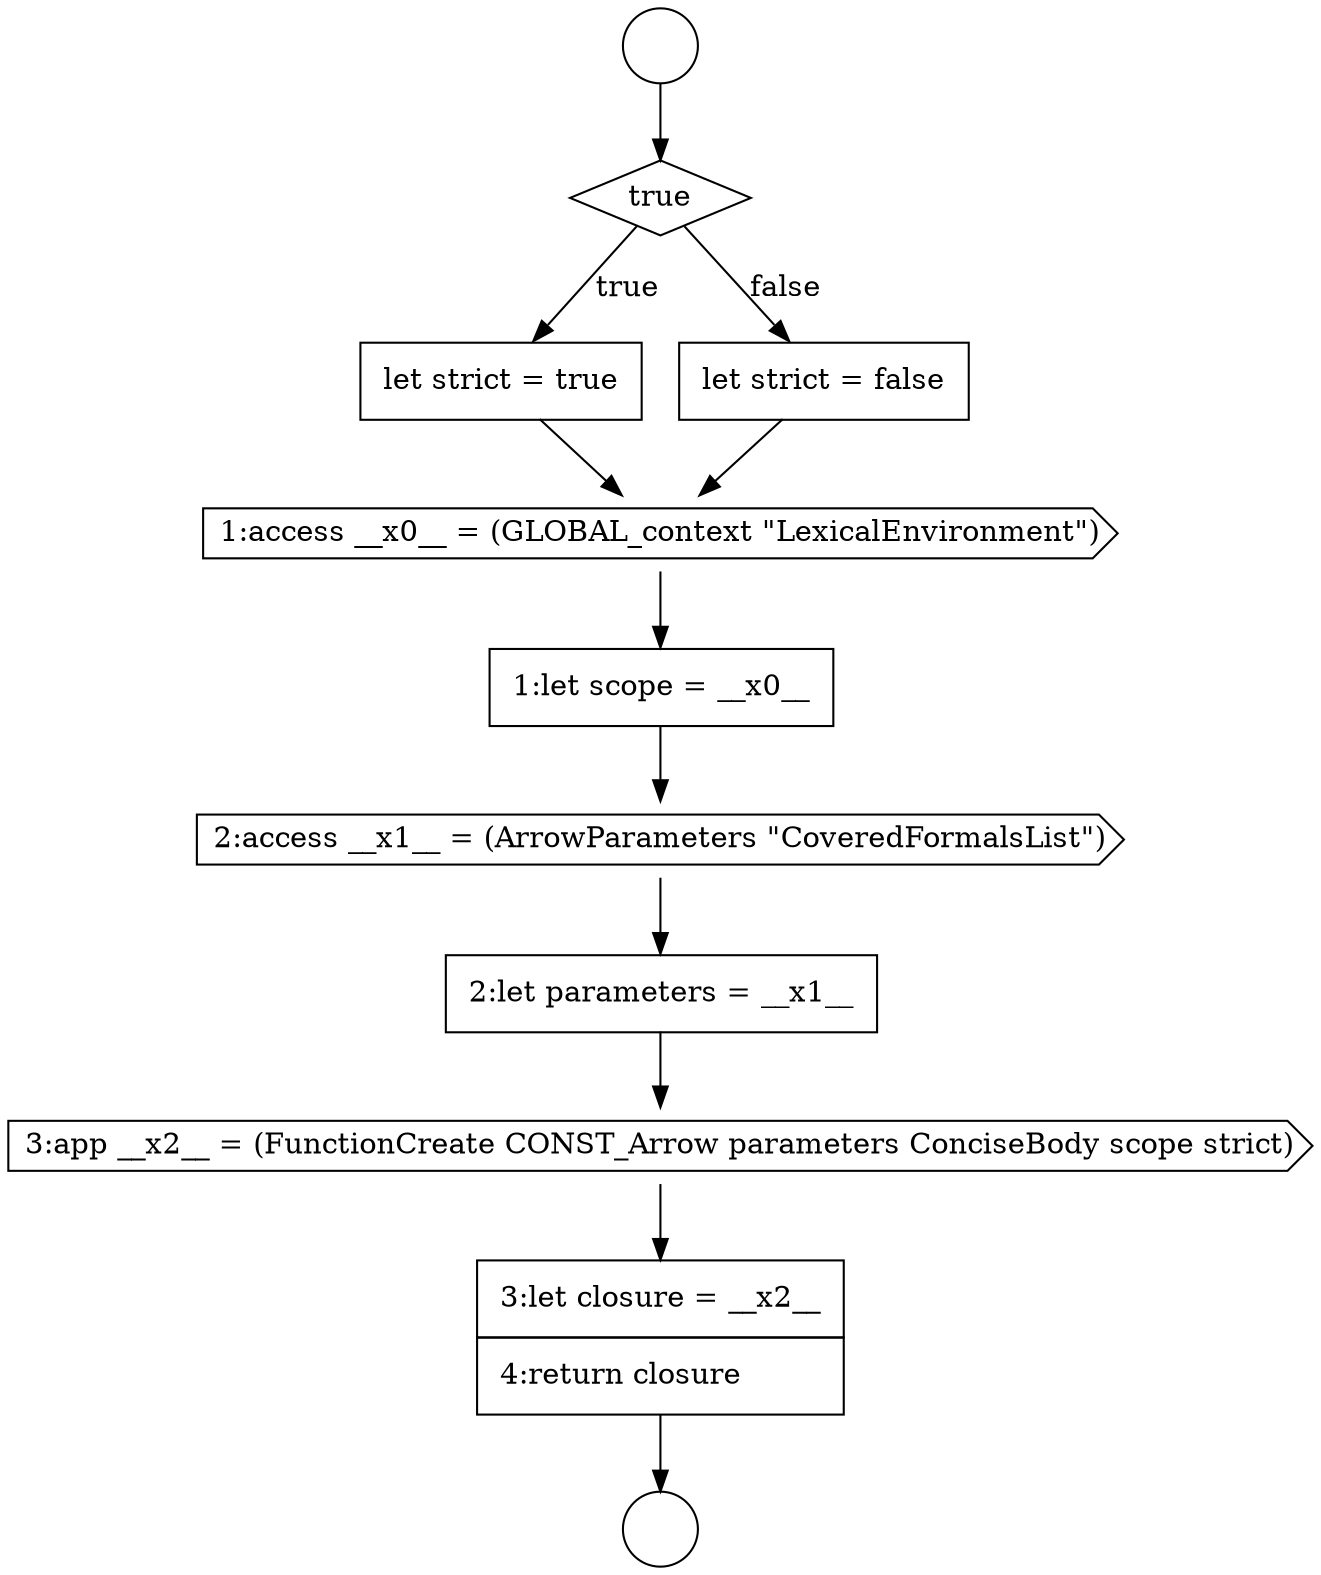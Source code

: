digraph {
  node8044 [shape=none, margin=0, label=<<font color="black">
    <table border="0" cellborder="1" cellspacing="0" cellpadding="10">
      <tr><td align="left">3:let closure = __x2__</td></tr>
      <tr><td align="left">4:return closure</td></tr>
    </table>
  </font>> color="black" fillcolor="white" style=filled]
  node8037 [shape=none, margin=0, label=<<font color="black">
    <table border="0" cellborder="1" cellspacing="0" cellpadding="10">
      <tr><td align="left">let strict = true</td></tr>
    </table>
  </font>> color="black" fillcolor="white" style=filled]
  node8041 [shape=cds, label=<<font color="black">2:access __x1__ = (ArrowParameters &quot;CoveredFormalsList&quot;)</font>> color="black" fillcolor="white" style=filled]
  node8036 [shape=diamond, label=<<font color="black">true</font>> color="black" fillcolor="white" style=filled]
  node8040 [shape=none, margin=0, label=<<font color="black">
    <table border="0" cellborder="1" cellspacing="0" cellpadding="10">
      <tr><td align="left">1:let scope = __x0__</td></tr>
    </table>
  </font>> color="black" fillcolor="white" style=filled]
  node8042 [shape=none, margin=0, label=<<font color="black">
    <table border="0" cellborder="1" cellspacing="0" cellpadding="10">
      <tr><td align="left">2:let parameters = __x1__</td></tr>
    </table>
  </font>> color="black" fillcolor="white" style=filled]
  node8035 [shape=circle label=" " color="black" fillcolor="white" style=filled]
  node8039 [shape=cds, label=<<font color="black">1:access __x0__ = (GLOBAL_context &quot;LexicalEnvironment&quot;)</font>> color="black" fillcolor="white" style=filled]
  node8043 [shape=cds, label=<<font color="black">3:app __x2__ = (FunctionCreate CONST_Arrow parameters ConciseBody scope strict)</font>> color="black" fillcolor="white" style=filled]
  node8038 [shape=none, margin=0, label=<<font color="black">
    <table border="0" cellborder="1" cellspacing="0" cellpadding="10">
      <tr><td align="left">let strict = false</td></tr>
    </table>
  </font>> color="black" fillcolor="white" style=filled]
  node8034 [shape=circle label=" " color="black" fillcolor="white" style=filled]
  node8039 -> node8040 [ color="black"]
  node8041 -> node8042 [ color="black"]
  node8038 -> node8039 [ color="black"]
  node8037 -> node8039 [ color="black"]
  node8040 -> node8041 [ color="black"]
  node8044 -> node8035 [ color="black"]
  node8043 -> node8044 [ color="black"]
  node8034 -> node8036 [ color="black"]
  node8042 -> node8043 [ color="black"]
  node8036 -> node8037 [label=<<font color="black">true</font>> color="black"]
  node8036 -> node8038 [label=<<font color="black">false</font>> color="black"]
}
